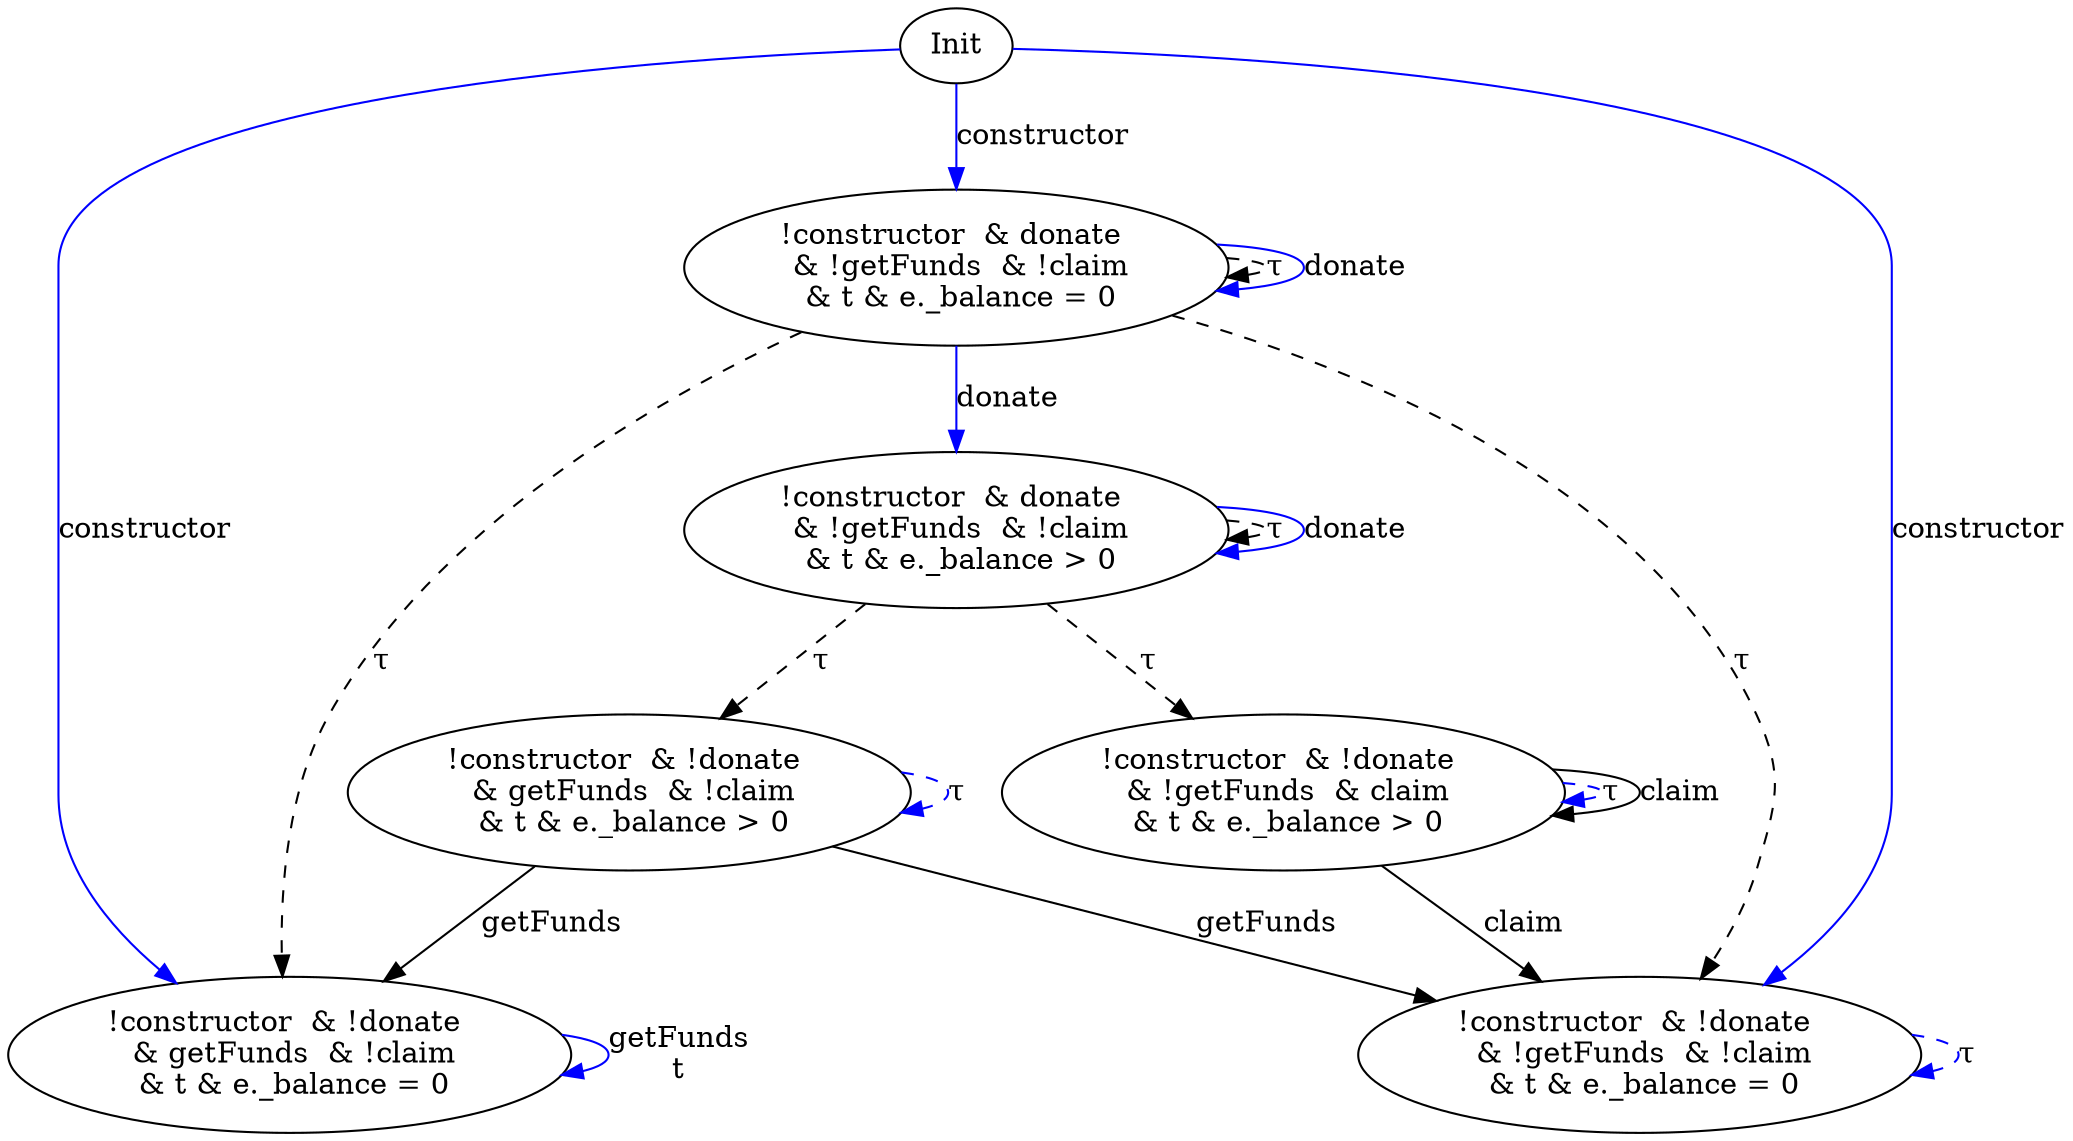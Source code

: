 digraph {
S00 [label="Init"]
S17 [label="!constructor  & !donate \n & !getFunds  & claim\n & t & e._balance > 0"]
S18 [label="!constructor  & !donate \n & getFunds  & !claim\n & t & e._balance > 0"]
S20 [label="!constructor  & donate \n & !getFunds  & !claim\n & t & e._balance > 0"]
S50 [label="!constructor  & !donate \n & getFunds  & !claim\n & t & e._balance = 0"]
S52 [label="!constructor  & donate \n & !getFunds  & !claim\n & t & e._balance = 0"]
S59 [label="!constructor  & !donate \n & !getFunds  & !claim\n & t & e._balance = 0"]

S59->S59 [label="τ", style="dashed", color="blue"]
S17->S59 [label="claim", style="", color="black"]
S17->S17 [label="τ", style="dashed", color="blue"]
S18->S18 [label="τ", style="dashed", color="blue"]
S18->S59 [label="getFunds", style="", color="black"]
S50->S50 [label="getFunds\nt", style="", color="blue"]
S00->S52 [label="constructor", style="", color="blue"]
S20->S17 [label="τ", style="dashed", color="black"]
S17->S17 [label="claim", style="", color="black"]
S00->S59 [label="constructor", style="", color="blue"]
S00->S50 [label="constructor", style="", color="blue"]
S20->S18 [label="τ", style="dashed", color="black"]
S52->S50 [label="τ", style="dashed", color="black"]
S18->S50 [label="getFunds", style="", color="black"]
S52->S52 [label="τ", style="dashed", color="black"]
S52->S59 [label="τ", style="dashed", color="black"]
S20->S20 [label="τ", style="dashed", color="black"]
S52->S20 [label="donate", style="", color="blue"]
S52->S52 [label="donate", style="", color="blue"]
S20->S20 [label="donate", style="", color="blue"]
}